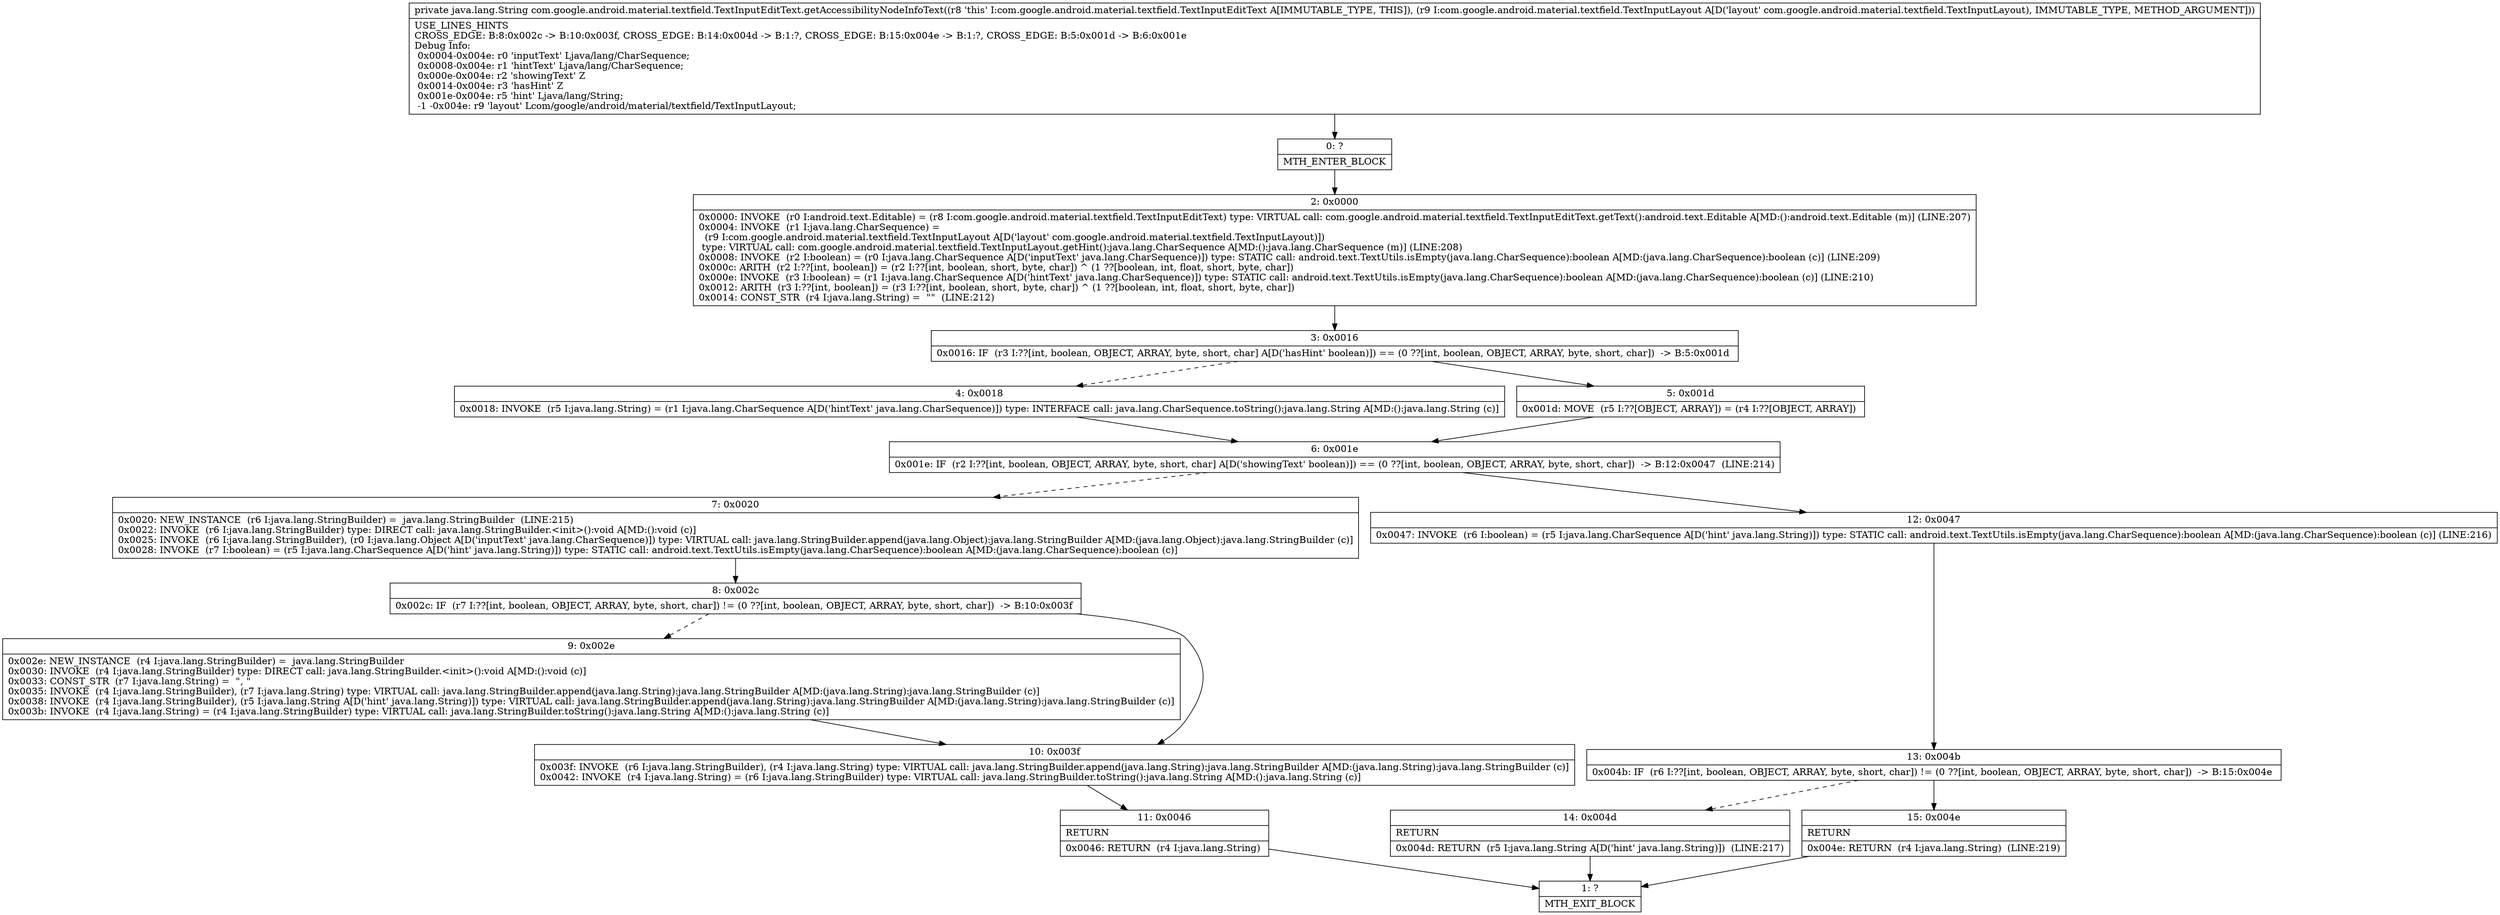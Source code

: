 digraph "CFG forcom.google.android.material.textfield.TextInputEditText.getAccessibilityNodeInfoText(Lcom\/google\/android\/material\/textfield\/TextInputLayout;)Ljava\/lang\/String;" {
Node_0 [shape=record,label="{0\:\ ?|MTH_ENTER_BLOCK\l}"];
Node_2 [shape=record,label="{2\:\ 0x0000|0x0000: INVOKE  (r0 I:android.text.Editable) = (r8 I:com.google.android.material.textfield.TextInputEditText) type: VIRTUAL call: com.google.android.material.textfield.TextInputEditText.getText():android.text.Editable A[MD:():android.text.Editable (m)] (LINE:207)\l0x0004: INVOKE  (r1 I:java.lang.CharSequence) = \l  (r9 I:com.google.android.material.textfield.TextInputLayout A[D('layout' com.google.android.material.textfield.TextInputLayout)])\l type: VIRTUAL call: com.google.android.material.textfield.TextInputLayout.getHint():java.lang.CharSequence A[MD:():java.lang.CharSequence (m)] (LINE:208)\l0x0008: INVOKE  (r2 I:boolean) = (r0 I:java.lang.CharSequence A[D('inputText' java.lang.CharSequence)]) type: STATIC call: android.text.TextUtils.isEmpty(java.lang.CharSequence):boolean A[MD:(java.lang.CharSequence):boolean (c)] (LINE:209)\l0x000c: ARITH  (r2 I:??[int, boolean]) = (r2 I:??[int, boolean, short, byte, char]) ^ (1 ??[boolean, int, float, short, byte, char]) \l0x000e: INVOKE  (r3 I:boolean) = (r1 I:java.lang.CharSequence A[D('hintText' java.lang.CharSequence)]) type: STATIC call: android.text.TextUtils.isEmpty(java.lang.CharSequence):boolean A[MD:(java.lang.CharSequence):boolean (c)] (LINE:210)\l0x0012: ARITH  (r3 I:??[int, boolean]) = (r3 I:??[int, boolean, short, byte, char]) ^ (1 ??[boolean, int, float, short, byte, char]) \l0x0014: CONST_STR  (r4 I:java.lang.String) =  \"\"  (LINE:212)\l}"];
Node_3 [shape=record,label="{3\:\ 0x0016|0x0016: IF  (r3 I:??[int, boolean, OBJECT, ARRAY, byte, short, char] A[D('hasHint' boolean)]) == (0 ??[int, boolean, OBJECT, ARRAY, byte, short, char])  \-\> B:5:0x001d \l}"];
Node_4 [shape=record,label="{4\:\ 0x0018|0x0018: INVOKE  (r5 I:java.lang.String) = (r1 I:java.lang.CharSequence A[D('hintText' java.lang.CharSequence)]) type: INTERFACE call: java.lang.CharSequence.toString():java.lang.String A[MD:():java.lang.String (c)]\l}"];
Node_6 [shape=record,label="{6\:\ 0x001e|0x001e: IF  (r2 I:??[int, boolean, OBJECT, ARRAY, byte, short, char] A[D('showingText' boolean)]) == (0 ??[int, boolean, OBJECT, ARRAY, byte, short, char])  \-\> B:12:0x0047  (LINE:214)\l}"];
Node_7 [shape=record,label="{7\:\ 0x0020|0x0020: NEW_INSTANCE  (r6 I:java.lang.StringBuilder) =  java.lang.StringBuilder  (LINE:215)\l0x0022: INVOKE  (r6 I:java.lang.StringBuilder) type: DIRECT call: java.lang.StringBuilder.\<init\>():void A[MD:():void (c)]\l0x0025: INVOKE  (r6 I:java.lang.StringBuilder), (r0 I:java.lang.Object A[D('inputText' java.lang.CharSequence)]) type: VIRTUAL call: java.lang.StringBuilder.append(java.lang.Object):java.lang.StringBuilder A[MD:(java.lang.Object):java.lang.StringBuilder (c)]\l0x0028: INVOKE  (r7 I:boolean) = (r5 I:java.lang.CharSequence A[D('hint' java.lang.String)]) type: STATIC call: android.text.TextUtils.isEmpty(java.lang.CharSequence):boolean A[MD:(java.lang.CharSequence):boolean (c)]\l}"];
Node_8 [shape=record,label="{8\:\ 0x002c|0x002c: IF  (r7 I:??[int, boolean, OBJECT, ARRAY, byte, short, char]) != (0 ??[int, boolean, OBJECT, ARRAY, byte, short, char])  \-\> B:10:0x003f \l}"];
Node_9 [shape=record,label="{9\:\ 0x002e|0x002e: NEW_INSTANCE  (r4 I:java.lang.StringBuilder) =  java.lang.StringBuilder \l0x0030: INVOKE  (r4 I:java.lang.StringBuilder) type: DIRECT call: java.lang.StringBuilder.\<init\>():void A[MD:():void (c)]\l0x0033: CONST_STR  (r7 I:java.lang.String) =  \", \" \l0x0035: INVOKE  (r4 I:java.lang.StringBuilder), (r7 I:java.lang.String) type: VIRTUAL call: java.lang.StringBuilder.append(java.lang.String):java.lang.StringBuilder A[MD:(java.lang.String):java.lang.StringBuilder (c)]\l0x0038: INVOKE  (r4 I:java.lang.StringBuilder), (r5 I:java.lang.String A[D('hint' java.lang.String)]) type: VIRTUAL call: java.lang.StringBuilder.append(java.lang.String):java.lang.StringBuilder A[MD:(java.lang.String):java.lang.StringBuilder (c)]\l0x003b: INVOKE  (r4 I:java.lang.String) = (r4 I:java.lang.StringBuilder) type: VIRTUAL call: java.lang.StringBuilder.toString():java.lang.String A[MD:():java.lang.String (c)]\l}"];
Node_10 [shape=record,label="{10\:\ 0x003f|0x003f: INVOKE  (r6 I:java.lang.StringBuilder), (r4 I:java.lang.String) type: VIRTUAL call: java.lang.StringBuilder.append(java.lang.String):java.lang.StringBuilder A[MD:(java.lang.String):java.lang.StringBuilder (c)]\l0x0042: INVOKE  (r4 I:java.lang.String) = (r6 I:java.lang.StringBuilder) type: VIRTUAL call: java.lang.StringBuilder.toString():java.lang.String A[MD:():java.lang.String (c)]\l}"];
Node_11 [shape=record,label="{11\:\ 0x0046|RETURN\l|0x0046: RETURN  (r4 I:java.lang.String) \l}"];
Node_1 [shape=record,label="{1\:\ ?|MTH_EXIT_BLOCK\l}"];
Node_12 [shape=record,label="{12\:\ 0x0047|0x0047: INVOKE  (r6 I:boolean) = (r5 I:java.lang.CharSequence A[D('hint' java.lang.String)]) type: STATIC call: android.text.TextUtils.isEmpty(java.lang.CharSequence):boolean A[MD:(java.lang.CharSequence):boolean (c)] (LINE:216)\l}"];
Node_13 [shape=record,label="{13\:\ 0x004b|0x004b: IF  (r6 I:??[int, boolean, OBJECT, ARRAY, byte, short, char]) != (0 ??[int, boolean, OBJECT, ARRAY, byte, short, char])  \-\> B:15:0x004e \l}"];
Node_14 [shape=record,label="{14\:\ 0x004d|RETURN\l|0x004d: RETURN  (r5 I:java.lang.String A[D('hint' java.lang.String)])  (LINE:217)\l}"];
Node_15 [shape=record,label="{15\:\ 0x004e|RETURN\l|0x004e: RETURN  (r4 I:java.lang.String)  (LINE:219)\l}"];
Node_5 [shape=record,label="{5\:\ 0x001d|0x001d: MOVE  (r5 I:??[OBJECT, ARRAY]) = (r4 I:??[OBJECT, ARRAY]) \l}"];
MethodNode[shape=record,label="{private java.lang.String com.google.android.material.textfield.TextInputEditText.getAccessibilityNodeInfoText((r8 'this' I:com.google.android.material.textfield.TextInputEditText A[IMMUTABLE_TYPE, THIS]), (r9 I:com.google.android.material.textfield.TextInputLayout A[D('layout' com.google.android.material.textfield.TextInputLayout), IMMUTABLE_TYPE, METHOD_ARGUMENT]))  | USE_LINES_HINTS\lCROSS_EDGE: B:8:0x002c \-\> B:10:0x003f, CROSS_EDGE: B:14:0x004d \-\> B:1:?, CROSS_EDGE: B:15:0x004e \-\> B:1:?, CROSS_EDGE: B:5:0x001d \-\> B:6:0x001e\lDebug Info:\l  0x0004\-0x004e: r0 'inputText' Ljava\/lang\/CharSequence;\l  0x0008\-0x004e: r1 'hintText' Ljava\/lang\/CharSequence;\l  0x000e\-0x004e: r2 'showingText' Z\l  0x0014\-0x004e: r3 'hasHint' Z\l  0x001e\-0x004e: r5 'hint' Ljava\/lang\/String;\l  \-1 \-0x004e: r9 'layout' Lcom\/google\/android\/material\/textfield\/TextInputLayout;\l}"];
MethodNode -> Node_0;Node_0 -> Node_2;
Node_2 -> Node_3;
Node_3 -> Node_4[style=dashed];
Node_3 -> Node_5;
Node_4 -> Node_6;
Node_6 -> Node_7[style=dashed];
Node_6 -> Node_12;
Node_7 -> Node_8;
Node_8 -> Node_9[style=dashed];
Node_8 -> Node_10;
Node_9 -> Node_10;
Node_10 -> Node_11;
Node_11 -> Node_1;
Node_12 -> Node_13;
Node_13 -> Node_14[style=dashed];
Node_13 -> Node_15;
Node_14 -> Node_1;
Node_15 -> Node_1;
Node_5 -> Node_6;
}

